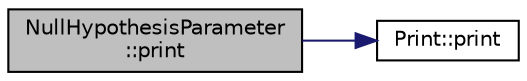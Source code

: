digraph "NullHypothesisParameter::print"
{
  bgcolor="transparent";
  edge [fontname="Helvetica",fontsize="10",labelfontname="Helvetica",labelfontsize="10"];
  node [fontname="Helvetica",fontsize="10",shape=record];
  rankdir="LR";
  Node22 [label="NullHypothesisParameter\l::print",height=0.2,width=0.4,color="black", fillcolor="grey75", style="filled", fontcolor="black"];
  Node22 -> Node23 [color="midnightblue",fontsize="10",style="solid",fontname="Helvetica"];
  Node23 [label="Print::print",height=0.2,width=0.4,color="black",URL="$class_print.html#ace567062530843d5b1be82591de78557",tooltip="클래스 정보를 출력합니다. "];
}
